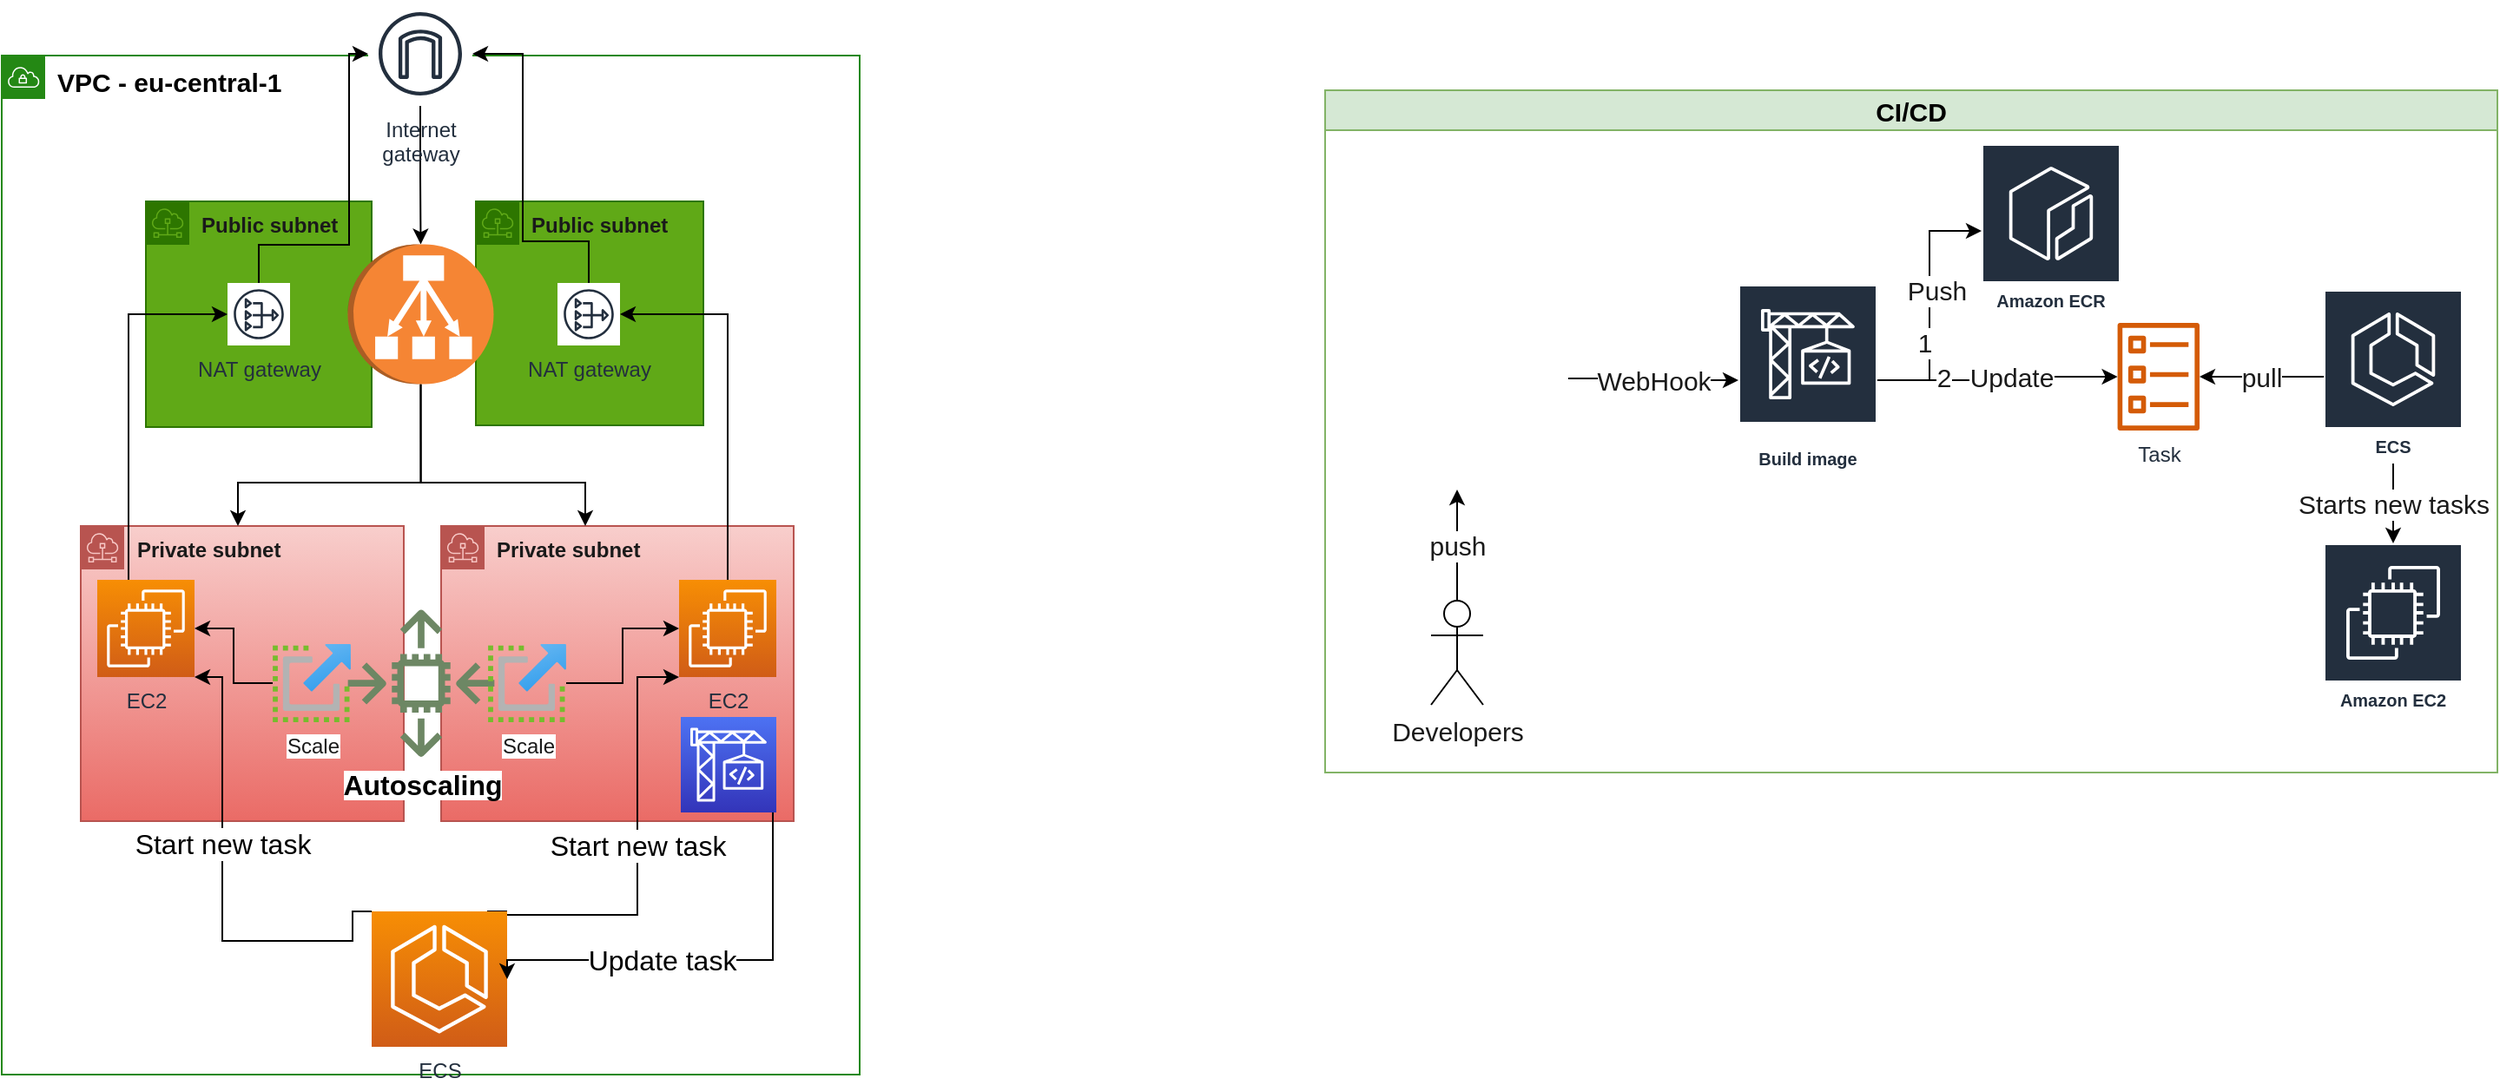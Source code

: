 <mxfile version="15.7.3" type="github">
  <diagram id="lCofZLIbUINr1tavpJJs" name="Page-1">
    <mxGraphModel dx="1038" dy="581" grid="0" gridSize="10" guides="1" tooltips="1" connect="1" arrows="1" fold="1" page="1" pageScale="1" pageWidth="850" pageHeight="1100" math="0" shadow="0">
      <root>
        <mxCell id="0" />
        <mxCell id="1" parent="0" />
        <mxCell id="zyjIwJKk7PrDfsCpgCSv-1" value="&lt;b&gt;&lt;font color=&quot;#000000&quot; style=&quot;font-size: 15px&quot;&gt;VPC - eu-central-1&lt;/font&gt;&lt;/b&gt;" style="points=[[0,0],[0.25,0],[0.5,0],[0.75,0],[1,0],[1,0.25],[1,0.5],[1,0.75],[1,1],[0.75,1],[0.5,1],[0.25,1],[0,1],[0,0.75],[0,0.5],[0,0.25]];outlineConnect=0;gradientColor=none;html=1;whiteSpace=wrap;fontSize=12;fontStyle=0;shape=mxgraph.aws4.group;grIcon=mxgraph.aws4.group_vpc;strokeColor=#248814;fillColor=none;verticalAlign=top;align=left;spacingLeft=30;fontColor=#AAB7B8;dashed=0;" vertex="1" parent="1">
          <mxGeometry x="184" y="139" width="494" height="587" as="geometry" />
        </mxCell>
        <mxCell id="zyjIwJKk7PrDfsCpgCSv-7" value="&lt;b&gt;&lt;font color=&quot;#1a1a1a&quot;&gt;Private subnet&lt;/font&gt;&lt;/b&gt;" style="sketch=0;outlineConnect=0;gradientColor=#ea6b66;html=1;whiteSpace=wrap;fontSize=12;fontStyle=0;shape=mxgraph.aws4.group;grIcon=mxgraph.aws4.group_subnet;strokeColor=#b85450;fillColor=#f8cecc;verticalAlign=top;align=left;spacingLeft=30;dashed=0;" vertex="1" parent="1">
          <mxGeometry x="229.5" y="410" width="186" height="170" as="geometry" />
        </mxCell>
        <mxCell id="zyjIwJKk7PrDfsCpgCSv-8" value="&lt;font color=&quot;#1a1a1a&quot;&gt;&lt;b&gt;Public subnet&lt;/b&gt;&lt;/font&gt;" style="sketch=0;outlineConnect=0;html=1;whiteSpace=wrap;fontSize=12;fontStyle=0;shape=mxgraph.aws4.group;grIcon=mxgraph.aws4.group_subnet;strokeColor=#2D7600;fillColor=#60a917;verticalAlign=top;align=left;spacingLeft=30;dashed=0;fontColor=#ffffff;" vertex="1" parent="1">
          <mxGeometry x="457" y="223" width="131" height="129" as="geometry" />
        </mxCell>
        <mxCell id="zyjIwJKk7PrDfsCpgCSv-9" value="&lt;font color=&quot;#1a1a1a&quot;&gt;&lt;b&gt;Public subnet&lt;/b&gt;&lt;/font&gt;" style="sketch=0;outlineConnect=0;html=1;whiteSpace=wrap;fontSize=12;fontStyle=0;shape=mxgraph.aws4.group;grIcon=mxgraph.aws4.group_subnet;strokeColor=#2D7600;fillColor=#60a917;verticalAlign=top;align=left;spacingLeft=30;dashed=0;fontColor=#ffffff;" vertex="1" parent="1">
          <mxGeometry x="267" y="223" width="130" height="130" as="geometry" />
        </mxCell>
        <mxCell id="zyjIwJKk7PrDfsCpgCSv-10" value="&lt;b&gt;&lt;font color=&quot;#1a1a1a&quot;&gt;Private subnet&lt;/font&gt;&lt;/b&gt;" style="sketch=0;outlineConnect=0;html=1;whiteSpace=wrap;fontSize=12;fontStyle=0;shape=mxgraph.aws4.group;grIcon=mxgraph.aws4.group_subnet;strokeColor=#b85450;fillColor=#f8cecc;verticalAlign=top;align=left;spacingLeft=30;dashed=0;gradientColor=#ea6b66;" vertex="1" parent="1">
          <mxGeometry x="437" y="410" width="203" height="170" as="geometry" />
        </mxCell>
        <mxCell id="zyjIwJKk7PrDfsCpgCSv-17" style="edgeStyle=orthogonalEdgeStyle;rounded=0;orthogonalLoop=1;jettySize=auto;html=1;entryX=0;entryY=0.5;entryDx=0;entryDy=0;entryPerimeter=0;fontSize=15;fontColor=#1A1A1A;" edge="1" parent="1" source="zyjIwJKk7PrDfsCpgCSv-12" target="zyjIwJKk7PrDfsCpgCSv-16">
          <mxGeometry relative="1" as="geometry" />
        </mxCell>
        <mxCell id="zyjIwJKk7PrDfsCpgCSv-12" value="Internet&#xa;gateway" style="sketch=0;outlineConnect=0;fontColor=#232F3E;gradientColor=none;strokeColor=#232F3E;fillColor=#ffffff;dashed=0;verticalLabelPosition=bottom;verticalAlign=top;align=center;html=1;fontSize=12;fontStyle=0;aspect=fixed;shape=mxgraph.aws4.resourceIcon;resIcon=mxgraph.aws4.internet_gateway;" vertex="1" parent="1">
          <mxGeometry x="395" y="108" width="60" height="60" as="geometry" />
        </mxCell>
        <mxCell id="zyjIwJKk7PrDfsCpgCSv-64" style="edgeStyle=orthogonalEdgeStyle;rounded=0;orthogonalLoop=1;jettySize=auto;html=1;fontSize=16;fontColor=#000000;" edge="1" parent="1" source="zyjIwJKk7PrDfsCpgCSv-13" target="zyjIwJKk7PrDfsCpgCSv-12">
          <mxGeometry relative="1" as="geometry">
            <Array as="points">
              <mxPoint x="332" y="248" />
              <mxPoint x="384" y="248" />
              <mxPoint x="384" y="138" />
            </Array>
          </mxGeometry>
        </mxCell>
        <mxCell id="zyjIwJKk7PrDfsCpgCSv-13" value="NAT gateway" style="sketch=0;outlineConnect=0;fontColor=#232F3E;gradientColor=none;strokeColor=#232F3E;fillColor=#ffffff;dashed=0;verticalLabelPosition=bottom;verticalAlign=top;align=center;html=1;fontSize=12;fontStyle=0;aspect=fixed;shape=mxgraph.aws4.resourceIcon;resIcon=mxgraph.aws4.nat_gateway;" vertex="1" parent="1">
          <mxGeometry x="314" y="270" width="36" height="36" as="geometry" />
        </mxCell>
        <mxCell id="zyjIwJKk7PrDfsCpgCSv-62" style="edgeStyle=orthogonalEdgeStyle;rounded=0;orthogonalLoop=1;jettySize=auto;html=1;fontSize=16;fontColor=#000000;" edge="1" parent="1" source="zyjIwJKk7PrDfsCpgCSv-14" target="zyjIwJKk7PrDfsCpgCSv-12">
          <mxGeometry relative="1" as="geometry">
            <Array as="points">
              <mxPoint x="522" y="246" />
              <mxPoint x="484" y="246" />
              <mxPoint x="484" y="138" />
            </Array>
          </mxGeometry>
        </mxCell>
        <mxCell id="zyjIwJKk7PrDfsCpgCSv-14" value="NAT gateway" style="sketch=0;outlineConnect=0;fontColor=#232F3E;gradientColor=none;strokeColor=#232F3E;fillColor=#ffffff;dashed=0;verticalLabelPosition=bottom;verticalAlign=top;align=center;html=1;fontSize=12;fontStyle=0;aspect=fixed;shape=mxgraph.aws4.resourceIcon;resIcon=mxgraph.aws4.nat_gateway;" vertex="1" parent="1">
          <mxGeometry x="504" y="270" width="36" height="36" as="geometry" />
        </mxCell>
        <mxCell id="zyjIwJKk7PrDfsCpgCSv-26" style="edgeStyle=orthogonalEdgeStyle;rounded=0;orthogonalLoop=1;jettySize=auto;html=1;fontSize=15;fontColor=#1A1A1A;exitX=1;exitY=0.5;exitDx=0;exitDy=0;exitPerimeter=0;" edge="1" parent="1" source="zyjIwJKk7PrDfsCpgCSv-16" target="zyjIwJKk7PrDfsCpgCSv-10">
          <mxGeometry relative="1" as="geometry">
            <Array as="points">
              <mxPoint x="425" y="385" />
              <mxPoint x="520" y="385" />
            </Array>
          </mxGeometry>
        </mxCell>
        <mxCell id="zyjIwJKk7PrDfsCpgCSv-27" style="edgeStyle=orthogonalEdgeStyle;rounded=0;orthogonalLoop=1;jettySize=auto;html=1;exitX=1;exitY=0.5;exitDx=0;exitDy=0;exitPerimeter=0;fontSize=15;fontColor=#1A1A1A;" edge="1" parent="1" source="zyjIwJKk7PrDfsCpgCSv-16" target="zyjIwJKk7PrDfsCpgCSv-7">
          <mxGeometry relative="1" as="geometry">
            <mxPoint x="320" y="406" as="targetPoint" />
            <Array as="points">
              <mxPoint x="425" y="385" />
              <mxPoint x="320" y="385" />
            </Array>
          </mxGeometry>
        </mxCell>
        <mxCell id="zyjIwJKk7PrDfsCpgCSv-16" value="" style="outlineConnect=0;dashed=0;verticalLabelPosition=bottom;verticalAlign=top;align=center;html=1;shape=mxgraph.aws3.classic_load_balancer;fillColor=#F58534;gradientColor=none;fontSize=15;fontColor=#1A1A1A;rotation=90;" vertex="1" parent="1">
          <mxGeometry x="385" y="246" width="80.5" height="84" as="geometry" />
        </mxCell>
        <mxCell id="zyjIwJKk7PrDfsCpgCSv-73" value="Start new task" style="edgeStyle=orthogonalEdgeStyle;rounded=0;orthogonalLoop=1;jettySize=auto;html=1;exitX=1;exitY=0;exitDx=0;exitDy=0;exitPerimeter=0;entryX=0;entryY=1;entryDx=0;entryDy=0;entryPerimeter=0;fontSize=16;fontColor=#000000;" edge="1" parent="1" source="zyjIwJKk7PrDfsCpgCSv-19" target="zyjIwJKk7PrDfsCpgCSv-58">
          <mxGeometry x="0.069" relative="1" as="geometry">
            <Array as="points">
              <mxPoint x="464" y="634" />
              <mxPoint x="550" y="634" />
              <mxPoint x="550" y="497" />
            </Array>
            <mxPoint as="offset" />
          </mxGeometry>
        </mxCell>
        <mxCell id="zyjIwJKk7PrDfsCpgCSv-74" value="Start new task" style="edgeStyle=orthogonalEdgeStyle;rounded=0;orthogonalLoop=1;jettySize=auto;html=1;exitX=0;exitY=0;exitDx=0;exitDy=0;exitPerimeter=0;entryX=1;entryY=1;entryDx=0;entryDy=0;entryPerimeter=0;fontSize=16;fontColor=#000000;" edge="1" parent="1" source="zyjIwJKk7PrDfsCpgCSv-19" target="zyjIwJKk7PrDfsCpgCSv-54">
          <mxGeometry x="0.173" relative="1" as="geometry">
            <Array as="points">
              <mxPoint x="386" y="649" />
              <mxPoint x="311" y="649" />
              <mxPoint x="311" y="497" />
            </Array>
            <mxPoint as="offset" />
          </mxGeometry>
        </mxCell>
        <mxCell id="zyjIwJKk7PrDfsCpgCSv-19" value="ECS" style="sketch=0;points=[[0,0,0],[0.25,0,0],[0.5,0,0],[0.75,0,0],[1,0,0],[0,1,0],[0.25,1,0],[0.5,1,0],[0.75,1,0],[1,1,0],[0,0.25,0],[0,0.5,0],[0,0.75,0],[1,0.25,0],[1,0.5,0],[1,0.75,0]];outlineConnect=0;fontColor=#232F3E;gradientColor=#F78E04;gradientDirection=north;fillColor=#D05C17;strokeColor=#ffffff;dashed=0;verticalLabelPosition=bottom;verticalAlign=top;align=center;html=1;fontSize=12;fontStyle=0;aspect=fixed;shape=mxgraph.aws4.resourceIcon;resIcon=mxgraph.aws4.ecs;" vertex="1" parent="1">
          <mxGeometry x="397" y="632" width="78" height="78" as="geometry" />
        </mxCell>
        <mxCell id="zyjIwJKk7PrDfsCpgCSv-24" value="&lt;font style=&quot;font-size: 16px&quot; color=&quot;#000000&quot;&gt;&lt;b style=&quot;background-color: rgb(255 , 255 , 255)&quot;&gt;Autoscaling&lt;/b&gt;&lt;/font&gt;" style="sketch=0;outlineConnect=0;fontColor=#ffffff;fillColor=#6d8764;strokeColor=#3A5431;dashed=0;verticalLabelPosition=bottom;verticalAlign=top;align=center;html=1;fontSize=12;fontStyle=0;aspect=fixed;pointerEvents=1;shape=mxgraph.aws4.auto_scaling2;" vertex="1" parent="1">
          <mxGeometry x="383" y="458" width="85" height="85" as="geometry" />
        </mxCell>
        <mxCell id="zyjIwJKk7PrDfsCpgCSv-36" value="WebHook" style="edgeStyle=orthogonalEdgeStyle;rounded=0;orthogonalLoop=1;jettySize=auto;html=1;fontSize=15;fontColor=#1A1A1A;" edge="1" parent="1" source="zyjIwJKk7PrDfsCpgCSv-32" target="zyjIwJKk7PrDfsCpgCSv-31">
          <mxGeometry relative="1" as="geometry" />
        </mxCell>
        <mxCell id="zyjIwJKk7PrDfsCpgCSv-32" value="" style="shape=image;html=1;verticalAlign=top;verticalLabelPosition=bottom;labelBackgroundColor=#ffffff;imageAspect=0;aspect=fixed;image=https://cdn0.iconfinder.com/data/icons/social-network-9/50/29-128.png;fontSize=15;fontColor=#1A1A1A;" vertex="1" parent="1">
          <mxGeometry x="958" y="261" width="128" height="128" as="geometry" />
        </mxCell>
        <mxCell id="zyjIwJKk7PrDfsCpgCSv-34" value="" style="shape=image;verticalLabelPosition=bottom;labelBackgroundColor=#ffffff;verticalAlign=top;aspect=fixed;imageAspect=0;image=https://quintagroup.com/services/service-images/terraform-and-terragrunt.jpg;" vertex="1" parent="1">
          <mxGeometry x="1299" y="610" width="133.56" height="75" as="geometry" />
        </mxCell>
        <mxCell id="zyjIwJKk7PrDfsCpgCSv-47" value="CI/CD" style="swimlane;fontSize=15;fillColor=#d5e8d4;strokeColor=#82b366;" vertex="1" parent="1">
          <mxGeometry x="946" y="159" width="675" height="393" as="geometry" />
        </mxCell>
        <mxCell id="zyjIwJKk7PrDfsCpgCSv-48" value="Developers" style="shape=umlActor;verticalLabelPosition=bottom;verticalAlign=top;html=1;outlineConnect=0;fontSize=15;fontColor=#1A1A1A;" vertex="1" parent="zyjIwJKk7PrDfsCpgCSv-47">
          <mxGeometry x="61" y="294" width="30" height="60" as="geometry" />
        </mxCell>
        <mxCell id="zyjIwJKk7PrDfsCpgCSv-31" value="Build image" style="sketch=0;outlineConnect=0;fontColor=#232F3E;gradientColor=none;strokeColor=#ffffff;fillColor=#232F3E;dashed=0;verticalLabelPosition=middle;verticalAlign=bottom;align=center;html=1;whiteSpace=wrap;fontSize=10;fontStyle=1;spacing=3;shape=mxgraph.aws4.productIcon;prIcon=mxgraph.aws4.codebuild;" vertex="1" parent="zyjIwJKk7PrDfsCpgCSv-47">
          <mxGeometry x="238" y="112" width="80" height="110" as="geometry" />
        </mxCell>
        <mxCell id="zyjIwJKk7PrDfsCpgCSv-37" value="Amazon ECR" style="sketch=0;outlineConnect=0;fontColor=#232F3E;gradientColor=none;strokeColor=#ffffff;fillColor=#232F3E;dashed=0;verticalLabelPosition=middle;verticalAlign=bottom;align=center;html=1;whiteSpace=wrap;fontSize=10;fontStyle=1;spacing=3;shape=mxgraph.aws4.productIcon;prIcon=mxgraph.aws4.ecr;" vertex="1" parent="zyjIwJKk7PrDfsCpgCSv-47">
          <mxGeometry x="378" y="31" width="80" height="100" as="geometry" />
        </mxCell>
        <mxCell id="zyjIwJKk7PrDfsCpgCSv-38" style="edgeStyle=orthogonalEdgeStyle;rounded=0;orthogonalLoop=1;jettySize=auto;html=1;fontSize=15;fontColor=#1A1A1A;" edge="1" parent="zyjIwJKk7PrDfsCpgCSv-47" source="zyjIwJKk7PrDfsCpgCSv-31" target="zyjIwJKk7PrDfsCpgCSv-37">
          <mxGeometry relative="1" as="geometry" />
        </mxCell>
        <mxCell id="zyjIwJKk7PrDfsCpgCSv-40" value="Push" style="edgeLabel;html=1;align=center;verticalAlign=middle;resizable=0;points=[];fontSize=15;fontColor=#1A1A1A;" vertex="1" connectable="0" parent="zyjIwJKk7PrDfsCpgCSv-38">
          <mxGeometry x="0.131" y="-4" relative="1" as="geometry">
            <mxPoint as="offset" />
          </mxGeometry>
        </mxCell>
        <mxCell id="zyjIwJKk7PrDfsCpgCSv-42" value="1" style="edgeLabel;html=1;align=center;verticalAlign=middle;resizable=0;points=[];fontSize=15;fontColor=#1A1A1A;" vertex="1" connectable="0" parent="zyjIwJKk7PrDfsCpgCSv-38">
          <mxGeometry x="-0.29" y="-2" relative="1" as="geometry">
            <mxPoint x="-5" as="offset" />
          </mxGeometry>
        </mxCell>
        <mxCell id="zyjIwJKk7PrDfsCpgCSv-35" value="Task" style="sketch=0;outlineConnect=0;fontColor=#232F3E;gradientColor=none;fillColor=#D45B07;strokeColor=none;dashed=0;verticalLabelPosition=bottom;verticalAlign=top;align=center;html=1;fontSize=12;fontStyle=0;aspect=fixed;pointerEvents=1;shape=mxgraph.aws4.ecs_task;" vertex="1" parent="zyjIwJKk7PrDfsCpgCSv-47">
          <mxGeometry x="456" y="134" width="47.79" height="62" as="geometry" />
        </mxCell>
        <mxCell id="zyjIwJKk7PrDfsCpgCSv-41" value="Update" style="edgeStyle=orthogonalEdgeStyle;rounded=0;orthogonalLoop=1;jettySize=auto;html=1;fontSize=15;fontColor=#1A1A1A;" edge="1" parent="zyjIwJKk7PrDfsCpgCSv-47" source="zyjIwJKk7PrDfsCpgCSv-31" target="zyjIwJKk7PrDfsCpgCSv-35">
          <mxGeometry x="0.126" relative="1" as="geometry">
            <mxPoint as="offset" />
          </mxGeometry>
        </mxCell>
        <mxCell id="zyjIwJKk7PrDfsCpgCSv-43" value="2" style="edgeLabel;html=1;align=center;verticalAlign=middle;resizable=0;points=[];fontSize=15;fontColor=#1A1A1A;" vertex="1" connectable="0" parent="zyjIwJKk7PrDfsCpgCSv-41">
          <mxGeometry x="-0.388" y="1" relative="1" as="geometry">
            <mxPoint x="-5" y="-1" as="offset" />
          </mxGeometry>
        </mxCell>
        <mxCell id="zyjIwJKk7PrDfsCpgCSv-52" value="Starts new tasks" style="edgeStyle=orthogonalEdgeStyle;rounded=0;orthogonalLoop=1;jettySize=auto;html=1;fontSize=15;fontColor=#1A1A1A;" edge="1" parent="zyjIwJKk7PrDfsCpgCSv-47" source="zyjIwJKk7PrDfsCpgCSv-44" target="zyjIwJKk7PrDfsCpgCSv-51">
          <mxGeometry relative="1" as="geometry" />
        </mxCell>
        <mxCell id="zyjIwJKk7PrDfsCpgCSv-44" value="ECS" style="sketch=0;outlineConnect=0;fontColor=#232F3E;gradientColor=none;strokeColor=#ffffff;fillColor=#232F3E;dashed=0;verticalLabelPosition=middle;verticalAlign=bottom;align=center;html=1;whiteSpace=wrap;fontSize=10;fontStyle=1;spacing=3;shape=mxgraph.aws4.productIcon;prIcon=mxgraph.aws4.ecs;" vertex="1" parent="zyjIwJKk7PrDfsCpgCSv-47">
          <mxGeometry x="575" y="115" width="80" height="100" as="geometry" />
        </mxCell>
        <mxCell id="zyjIwJKk7PrDfsCpgCSv-46" value="pull" style="edgeStyle=orthogonalEdgeStyle;rounded=0;orthogonalLoop=1;jettySize=auto;html=1;fontSize=15;fontColor=#1A1A1A;" edge="1" parent="zyjIwJKk7PrDfsCpgCSv-47" source="zyjIwJKk7PrDfsCpgCSv-44" target="zyjIwJKk7PrDfsCpgCSv-35">
          <mxGeometry relative="1" as="geometry" />
        </mxCell>
        <mxCell id="zyjIwJKk7PrDfsCpgCSv-51" value="Amazon EC2" style="sketch=0;outlineConnect=0;fontColor=#232F3E;gradientColor=none;strokeColor=#ffffff;fillColor=#232F3E;dashed=0;verticalLabelPosition=middle;verticalAlign=bottom;align=center;html=1;whiteSpace=wrap;fontSize=10;fontStyle=1;spacing=3;shape=mxgraph.aws4.productIcon;prIcon=mxgraph.aws4.ec2;" vertex="1" parent="zyjIwJKk7PrDfsCpgCSv-47">
          <mxGeometry x="575" y="261" width="80" height="100" as="geometry" />
        </mxCell>
        <mxCell id="zyjIwJKk7PrDfsCpgCSv-49" value="push" style="edgeStyle=orthogonalEdgeStyle;rounded=0;orthogonalLoop=1;jettySize=auto;html=1;fontSize=15;fontColor=#1A1A1A;" edge="1" parent="1" source="zyjIwJKk7PrDfsCpgCSv-48" target="zyjIwJKk7PrDfsCpgCSv-32">
          <mxGeometry relative="1" as="geometry" />
        </mxCell>
        <mxCell id="zyjIwJKk7PrDfsCpgCSv-63" style="edgeStyle=orthogonalEdgeStyle;rounded=0;orthogonalLoop=1;jettySize=auto;html=1;fontSize=16;fontColor=#000000;" edge="1" parent="1" source="zyjIwJKk7PrDfsCpgCSv-54" target="zyjIwJKk7PrDfsCpgCSv-13">
          <mxGeometry relative="1" as="geometry">
            <Array as="points">
              <mxPoint x="257" y="288" />
            </Array>
          </mxGeometry>
        </mxCell>
        <mxCell id="zyjIwJKk7PrDfsCpgCSv-54" value="EC2" style="sketch=0;points=[[0,0,0],[0.25,0,0],[0.5,0,0],[0.75,0,0],[1,0,0],[0,1,0],[0.25,1,0],[0.5,1,0],[0.75,1,0],[1,1,0],[0,0.25,0],[0,0.5,0],[0,0.75,0],[1,0.25,0],[1,0.5,0],[1,0.75,0]];outlineConnect=0;fontColor=#232F3E;gradientColor=#F78E04;gradientDirection=north;fillColor=#D05C17;strokeColor=#ffffff;dashed=0;verticalLabelPosition=bottom;verticalAlign=top;align=center;html=1;fontSize=12;fontStyle=0;aspect=fixed;shape=mxgraph.aws4.resourceIcon;resIcon=mxgraph.aws4.ec2;" vertex="1" parent="1">
          <mxGeometry x="239" y="441" width="56" height="56" as="geometry" />
        </mxCell>
        <mxCell id="zyjIwJKk7PrDfsCpgCSv-57" style="edgeStyle=orthogonalEdgeStyle;rounded=0;orthogonalLoop=1;jettySize=auto;html=1;fontSize=15;fontColor=#1A1A1A;" edge="1" parent="1" source="zyjIwJKk7PrDfsCpgCSv-55" target="zyjIwJKk7PrDfsCpgCSv-54">
          <mxGeometry relative="1" as="geometry" />
        </mxCell>
        <mxCell id="zyjIwJKk7PrDfsCpgCSv-55" value="Scale" style="aspect=fixed;html=1;points=[];align=center;image;fontSize=12;image=img/lib/azure2/general/Scale.svg;fontColor=#1A1A1A;" vertex="1" parent="1">
          <mxGeometry x="340" y="478" width="45" height="45" as="geometry" />
        </mxCell>
        <mxCell id="zyjIwJKk7PrDfsCpgCSv-59" style="edgeStyle=orthogonalEdgeStyle;rounded=0;orthogonalLoop=1;jettySize=auto;html=1;entryX=0;entryY=0.5;entryDx=0;entryDy=0;entryPerimeter=0;fontSize=15;fontColor=#1A1A1A;" edge="1" parent="1" source="zyjIwJKk7PrDfsCpgCSv-56" target="zyjIwJKk7PrDfsCpgCSv-58">
          <mxGeometry relative="1" as="geometry" />
        </mxCell>
        <mxCell id="zyjIwJKk7PrDfsCpgCSv-56" value="Scale" style="aspect=fixed;html=1;points=[];align=center;image;fontSize=12;image=img/lib/azure2/general/Scale.svg;fontColor=#1A1A1A;" vertex="1" parent="1">
          <mxGeometry x="464" y="478" width="45" height="45" as="geometry" />
        </mxCell>
        <mxCell id="zyjIwJKk7PrDfsCpgCSv-75" style="edgeStyle=orthogonalEdgeStyle;rounded=0;orthogonalLoop=1;jettySize=auto;html=1;fontSize=16;fontColor=#000000;" edge="1" parent="1" source="zyjIwJKk7PrDfsCpgCSv-58" target="zyjIwJKk7PrDfsCpgCSv-14">
          <mxGeometry relative="1" as="geometry">
            <Array as="points">
              <mxPoint x="602" y="288" />
            </Array>
          </mxGeometry>
        </mxCell>
        <mxCell id="zyjIwJKk7PrDfsCpgCSv-58" value="EC2" style="sketch=0;points=[[0,0,0],[0.25,0,0],[0.5,0,0],[0.75,0,0],[1,0,0],[0,1,0],[0.25,1,0],[0.5,1,0],[0.75,1,0],[1,1,0],[0,0.25,0],[0,0.5,0],[0,0.75,0],[1,0.25,0],[1,0.5,0],[1,0.75,0]];outlineConnect=0;fontColor=#232F3E;gradientColor=#F78E04;gradientDirection=north;fillColor=#D05C17;strokeColor=#ffffff;dashed=0;verticalLabelPosition=bottom;verticalAlign=top;align=center;html=1;fontSize=12;fontStyle=0;aspect=fixed;shape=mxgraph.aws4.resourceIcon;resIcon=mxgraph.aws4.ec2;" vertex="1" parent="1">
          <mxGeometry x="574" y="441" width="56" height="56" as="geometry" />
        </mxCell>
        <mxCell id="zyjIwJKk7PrDfsCpgCSv-69" value="Update task" style="edgeStyle=orthogonalEdgeStyle;rounded=0;orthogonalLoop=1;jettySize=auto;html=1;entryX=1;entryY=0.5;entryDx=0;entryDy=0;entryPerimeter=0;fontSize=16;fontColor=#000000;" edge="1" parent="1" source="zyjIwJKk7PrDfsCpgCSv-68" target="zyjIwJKk7PrDfsCpgCSv-19">
          <mxGeometry x="0.195" relative="1" as="geometry">
            <Array as="points">
              <mxPoint x="628" y="660" />
            </Array>
            <mxPoint as="offset" />
          </mxGeometry>
        </mxCell>
        <mxCell id="zyjIwJKk7PrDfsCpgCSv-68" value="" style="sketch=0;points=[[0,0,0],[0.25,0,0],[0.5,0,0],[0.75,0,0],[1,0,0],[0,1,0],[0.25,1,0],[0.5,1,0],[0.75,1,0],[1,1,0],[0,0.25,0],[0,0.5,0],[0,0.75,0],[1,0.25,0],[1,0.5,0],[1,0.75,0]];outlineConnect=0;fontColor=#232F3E;gradientColor=#4D72F3;gradientDirection=north;fillColor=#3334B9;strokeColor=#ffffff;dashed=0;verticalLabelPosition=bottom;verticalAlign=top;align=center;html=1;fontSize=12;fontStyle=0;aspect=fixed;shape=mxgraph.aws4.resourceIcon;resIcon=mxgraph.aws4.codebuild;labelBackgroundColor=#FFFFFF;" vertex="1" parent="1">
          <mxGeometry x="575" y="520" width="55" height="55" as="geometry" />
        </mxCell>
      </root>
    </mxGraphModel>
  </diagram>
</mxfile>
